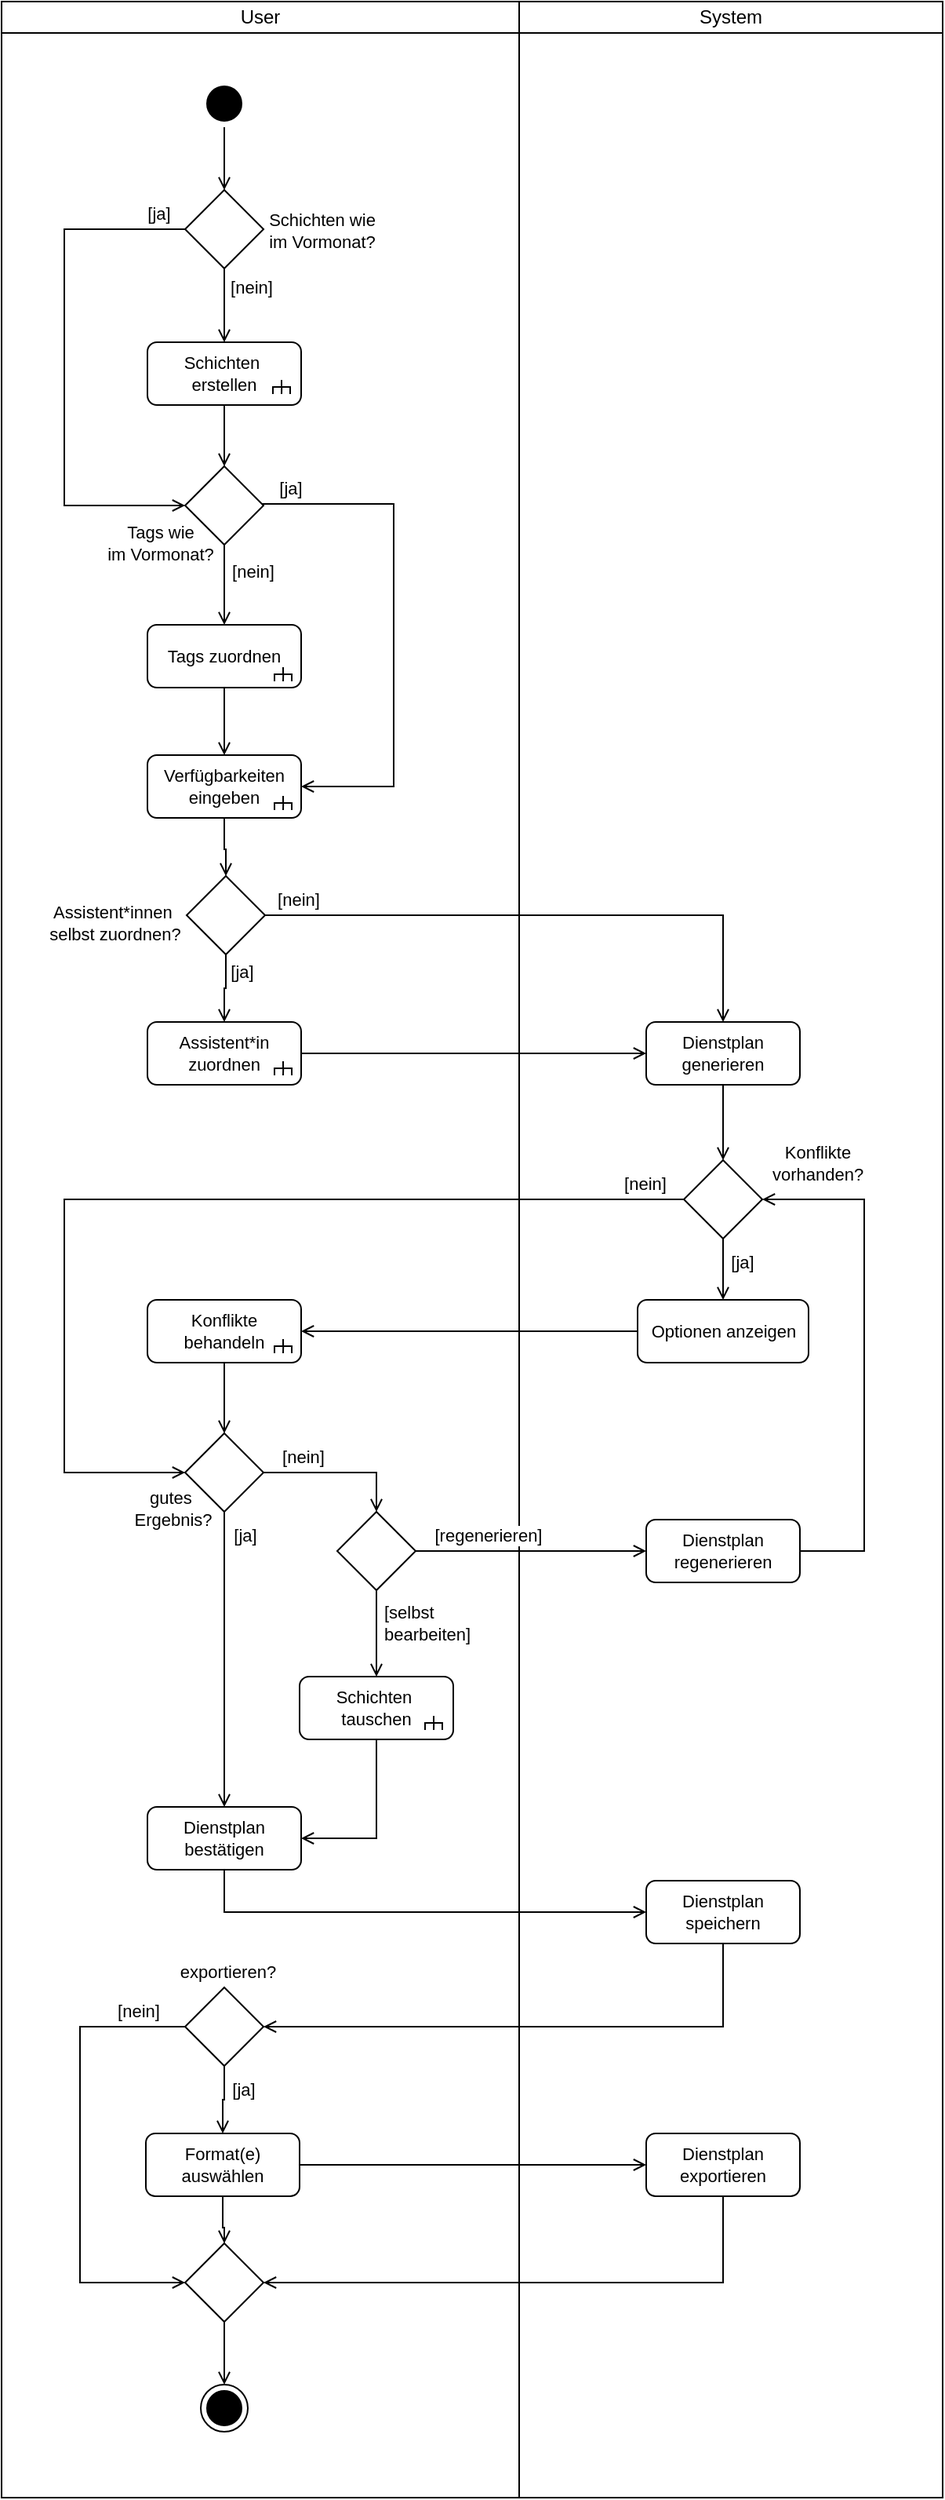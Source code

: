 <mxfile version="24.4.6" type="github">
  <diagram name="Seite-1" id="YVCjGE0m4uUGGsczh6MV">
    <mxGraphModel dx="1247" dy="642" grid="1" gridSize="10" guides="1" tooltips="1" connect="1" arrows="1" fold="1" page="1" pageScale="1" pageWidth="1654" pageHeight="2336" math="0" shadow="0">
      <root>
        <mxCell id="0" />
        <mxCell id="1" parent="0" />
        <mxCell id="pIc5v-TNFkZiDa0ryKYn-6" value="&lt;span style=&quot;font-weight: normal;&quot;&gt;User&lt;/span&gt;" style="swimlane;startSize=20;whiteSpace=wrap;html=1;" parent="1" vertex="1">
          <mxGeometry x="50" y="80" width="330" height="1590" as="geometry" />
        </mxCell>
        <mxCell id="pIc5v-TNFkZiDa0ryKYn-67" value="gutes&amp;nbsp;&lt;div&gt;Ergebnis?&lt;/div&gt;" style="text;html=1;align=center;verticalAlign=middle;resizable=0;points=[];autosize=1;strokeColor=none;fillColor=none;fontFamily=Helvetica;fontSize=11;fontColor=default;labelBackgroundColor=default;" parent="pIc5v-TNFkZiDa0ryKYn-6" vertex="1">
          <mxGeometry x="74" y="940" width="70" height="40" as="geometry" />
        </mxCell>
        <mxCell id="pIc5v-TNFkZiDa0ryKYn-38" value="Tags wie&lt;br&gt;im Vormonat?" style="text;html=1;align=center;verticalAlign=middle;resizable=0;points=[];autosize=1;strokeColor=none;fillColor=none;fontFamily=Helvetica;fontSize=11;fontColor=default;labelBackgroundColor=default;" parent="pIc5v-TNFkZiDa0ryKYn-6" vertex="1">
          <mxGeometry x="56" y="325" width="90" height="40" as="geometry" />
        </mxCell>
        <mxCell id="pIc5v-TNFkZiDa0ryKYn-8" value="" style="ellipse;html=1;shape=startState;fillColor=#000000;strokeColor=#000000;" parent="pIc5v-TNFkZiDa0ryKYn-6" vertex="1">
          <mxGeometry x="127" y="50" width="30" height="30" as="geometry" />
        </mxCell>
        <mxCell id="pIc5v-TNFkZiDa0ryKYn-15" style="edgeStyle=orthogonalEdgeStyle;rounded=0;orthogonalLoop=1;jettySize=auto;html=1;entryX=0.5;entryY=0;entryDx=0;entryDy=0;strokeColor=default;align=center;verticalAlign=middle;fontFamily=Helvetica;fontSize=11;fontColor=default;labelBackgroundColor=default;endArrow=open;endFill=0;" parent="pIc5v-TNFkZiDa0ryKYn-6" source="pIc5v-TNFkZiDa0ryKYn-9" target="pIc5v-TNFkZiDa0ryKYn-13" edge="1">
          <mxGeometry relative="1" as="geometry" />
        </mxCell>
        <mxCell id="pIc5v-TNFkZiDa0ryKYn-9" value="Schichten&amp;nbsp;&lt;div&gt;erstellen&lt;/div&gt;" style="rounded=1;whiteSpace=wrap;html=1;fontSize=11;" parent="pIc5v-TNFkZiDa0ryKYn-6" vertex="1">
          <mxGeometry x="93" y="217" width="98" height="40" as="geometry" />
        </mxCell>
        <mxCell id="pIc5v-TNFkZiDa0ryKYn-12" style="edgeStyle=orthogonalEdgeStyle;rounded=0;orthogonalLoop=1;jettySize=auto;html=1;entryX=0.5;entryY=0;entryDx=0;entryDy=0;endArrow=open;endFill=0;" parent="pIc5v-TNFkZiDa0ryKYn-6" source="pIc5v-TNFkZiDa0ryKYn-10" target="pIc5v-TNFkZiDa0ryKYn-9" edge="1">
          <mxGeometry relative="1" as="geometry" />
        </mxCell>
        <mxCell id="pIc5v-TNFkZiDa0ryKYn-18" style="edgeStyle=orthogonalEdgeStyle;rounded=0;orthogonalLoop=1;jettySize=auto;html=1;entryX=0;entryY=0.5;entryDx=0;entryDy=0;strokeColor=default;align=center;verticalAlign=middle;fontFamily=Helvetica;fontSize=11;fontColor=default;labelBackgroundColor=default;endArrow=open;endFill=0;exitX=0;exitY=0.5;exitDx=0;exitDy=0;" parent="pIc5v-TNFkZiDa0ryKYn-6" source="pIc5v-TNFkZiDa0ryKYn-10" target="pIc5v-TNFkZiDa0ryKYn-13" edge="1">
          <mxGeometry relative="1" as="geometry">
            <Array as="points">
              <mxPoint x="40" y="145" />
              <mxPoint x="40" y="321" />
            </Array>
          </mxGeometry>
        </mxCell>
        <mxCell id="pIc5v-TNFkZiDa0ryKYn-10" value="" style="rhombus;whiteSpace=wrap;html=1;" parent="pIc5v-TNFkZiDa0ryKYn-6" vertex="1">
          <mxGeometry x="117" y="120" width="50" height="50" as="geometry" />
        </mxCell>
        <mxCell id="pIc5v-TNFkZiDa0ryKYn-11" style="edgeStyle=orthogonalEdgeStyle;rounded=0;orthogonalLoop=1;jettySize=auto;html=1;entryX=0.5;entryY=0;entryDx=0;entryDy=0;endArrow=open;endFill=0;" parent="pIc5v-TNFkZiDa0ryKYn-6" source="pIc5v-TNFkZiDa0ryKYn-8" target="pIc5v-TNFkZiDa0ryKYn-10" edge="1">
          <mxGeometry relative="1" as="geometry">
            <mxPoint x="142" y="80" as="sourcePoint" />
            <Array as="points" />
          </mxGeometry>
        </mxCell>
        <mxCell id="pIc5v-TNFkZiDa0ryKYn-16" style="edgeStyle=orthogonalEdgeStyle;rounded=0;orthogonalLoop=1;jettySize=auto;html=1;strokeColor=default;align=center;verticalAlign=middle;fontFamily=Helvetica;fontSize=11;fontColor=default;labelBackgroundColor=default;endArrow=open;endFill=0;" parent="pIc5v-TNFkZiDa0ryKYn-6" source="pIc5v-TNFkZiDa0ryKYn-13" target="pIc5v-TNFkZiDa0ryKYn-14" edge="1">
          <mxGeometry relative="1" as="geometry" />
        </mxCell>
        <mxCell id="pIc5v-TNFkZiDa0ryKYn-27" style="edgeStyle=orthogonalEdgeStyle;rounded=0;orthogonalLoop=1;jettySize=auto;html=1;entryX=1;entryY=0.5;entryDx=0;entryDy=0;strokeColor=default;align=center;verticalAlign=middle;fontFamily=Helvetica;fontSize=11;fontColor=default;labelBackgroundColor=default;endArrow=open;endFill=0;" parent="pIc5v-TNFkZiDa0ryKYn-6" source="pIc5v-TNFkZiDa0ryKYn-13" target="pIc5v-TNFkZiDa0ryKYn-21" edge="1">
          <mxGeometry relative="1" as="geometry">
            <Array as="points">
              <mxPoint x="250" y="320" />
              <mxPoint x="250" y="500" />
            </Array>
          </mxGeometry>
        </mxCell>
        <mxCell id="pIc5v-TNFkZiDa0ryKYn-13" value="" style="rhombus;whiteSpace=wrap;html=1;fontFamily=Helvetica;fontSize=11;fontColor=default;labelBackgroundColor=default;" parent="pIc5v-TNFkZiDa0ryKYn-6" vertex="1">
          <mxGeometry x="117" y="296" width="50" height="50" as="geometry" />
        </mxCell>
        <mxCell id="pIc5v-TNFkZiDa0ryKYn-14" value="Tags zuordnen" style="rounded=1;whiteSpace=wrap;html=1;fontFamily=Helvetica;fontSize=11;fontColor=default;labelBackgroundColor=default;" parent="pIc5v-TNFkZiDa0ryKYn-6" vertex="1">
          <mxGeometry x="93" y="397" width="98" height="40" as="geometry" />
        </mxCell>
        <mxCell id="pIc5v-TNFkZiDa0ryKYn-49" style="edgeStyle=orthogonalEdgeStyle;rounded=0;orthogonalLoop=1;jettySize=auto;html=1;strokeColor=default;align=center;verticalAlign=middle;fontFamily=Helvetica;fontSize=11;fontColor=default;labelBackgroundColor=default;endArrow=open;endFill=0;" parent="pIc5v-TNFkZiDa0ryKYn-6" source="pIc5v-TNFkZiDa0ryKYn-22" target="pIc5v-TNFkZiDa0ryKYn-46" edge="1">
          <mxGeometry relative="1" as="geometry" />
        </mxCell>
        <mxCell id="pIc5v-TNFkZiDa0ryKYn-22" value="" style="rhombus;whiteSpace=wrap;html=1;fontFamily=Helvetica;fontSize=11;fontColor=default;labelBackgroundColor=default;" parent="pIc5v-TNFkZiDa0ryKYn-6" vertex="1">
          <mxGeometry x="118" y="557" width="50" height="50" as="geometry" />
        </mxCell>
        <mxCell id="pIc5v-TNFkZiDa0ryKYn-23" value="" style="edgeStyle=orthogonalEdgeStyle;rounded=0;orthogonalLoop=1;jettySize=auto;html=1;entryX=0.5;entryY=0;entryDx=0;entryDy=0;strokeColor=default;align=center;verticalAlign=middle;fontFamily=Helvetica;fontSize=11;fontColor=default;labelBackgroundColor=default;endArrow=open;endFill=0;" parent="pIc5v-TNFkZiDa0ryKYn-6" source="pIc5v-TNFkZiDa0ryKYn-14" target="pIc5v-TNFkZiDa0ryKYn-21" edge="1">
          <mxGeometry relative="1" as="geometry">
            <mxPoint x="222" y="520" as="sourcePoint" />
            <mxPoint x="222" y="590" as="targetPoint" />
          </mxGeometry>
        </mxCell>
        <mxCell id="pIc5v-TNFkZiDa0ryKYn-24" style="edgeStyle=orthogonalEdgeStyle;rounded=0;orthogonalLoop=1;jettySize=auto;html=1;entryX=0.5;entryY=0;entryDx=0;entryDy=0;strokeColor=default;align=center;verticalAlign=middle;fontFamily=Helvetica;fontSize=11;fontColor=default;labelBackgroundColor=default;endArrow=open;endFill=0;" parent="pIc5v-TNFkZiDa0ryKYn-6" source="pIc5v-TNFkZiDa0ryKYn-21" target="pIc5v-TNFkZiDa0ryKYn-22" edge="1">
          <mxGeometry relative="1" as="geometry" />
        </mxCell>
        <mxCell id="pIc5v-TNFkZiDa0ryKYn-21" value="Verfügbarkeiten eingeben" style="rounded=1;whiteSpace=wrap;html=1;fontFamily=Helvetica;fontSize=11;fontColor=default;labelBackgroundColor=default;" parent="pIc5v-TNFkZiDa0ryKYn-6" vertex="1">
          <mxGeometry x="93" y="480" width="98" height="40" as="geometry" />
        </mxCell>
        <mxCell id="pIc5v-TNFkZiDa0ryKYn-33" style="edgeStyle=orthogonalEdgeStyle;rounded=0;orthogonalLoop=1;jettySize=auto;html=1;entryX=0.5;entryY=0;entryDx=0;entryDy=0;strokeColor=default;align=center;verticalAlign=middle;fontFamily=Helvetica;fontSize=11;fontColor=default;labelBackgroundColor=default;endArrow=open;endFill=0;" parent="pIc5v-TNFkZiDa0ryKYn-6" source="pIc5v-TNFkZiDa0ryKYn-30" target="pIc5v-TNFkZiDa0ryKYn-32" edge="1">
          <mxGeometry relative="1" as="geometry" />
        </mxCell>
        <mxCell id="pIc5v-TNFkZiDa0ryKYn-30" value="Konflikte behandeln" style="rounded=1;whiteSpace=wrap;html=1;fontFamily=Helvetica;fontSize=11;fontColor=default;labelBackgroundColor=default;" parent="pIc5v-TNFkZiDa0ryKYn-6" vertex="1">
          <mxGeometry x="93" y="827" width="98" height="40" as="geometry" />
        </mxCell>
        <mxCell id="pIc5v-TNFkZiDa0ryKYn-76" style="edgeStyle=orthogonalEdgeStyle;rounded=0;orthogonalLoop=1;jettySize=auto;html=1;entryX=0.5;entryY=0;entryDx=0;entryDy=0;strokeColor=default;align=center;verticalAlign=middle;fontFamily=Helvetica;fontSize=11;fontColor=default;labelBackgroundColor=default;endArrow=open;endFill=0;" parent="pIc5v-TNFkZiDa0ryKYn-6" source="pIc5v-TNFkZiDa0ryKYn-32" target="pIc5v-TNFkZiDa0ryKYn-74" edge="1">
          <mxGeometry relative="1" as="geometry" />
        </mxCell>
        <mxCell id="pIc5v-TNFkZiDa0ryKYn-85" style="edgeStyle=orthogonalEdgeStyle;rounded=0;orthogonalLoop=1;jettySize=auto;html=1;strokeColor=default;align=center;verticalAlign=middle;fontFamily=Helvetica;fontSize=11;fontColor=default;labelBackgroundColor=default;endArrow=open;endFill=0;" parent="pIc5v-TNFkZiDa0ryKYn-6" source="pIc5v-TNFkZiDa0ryKYn-32" target="pIc5v-TNFkZiDa0ryKYn-51" edge="1">
          <mxGeometry relative="1" as="geometry" />
        </mxCell>
        <mxCell id="pIc5v-TNFkZiDa0ryKYn-32" value="" style="rhombus;whiteSpace=wrap;html=1;fontFamily=Helvetica;fontSize=11;fontColor=default;labelBackgroundColor=default;" parent="pIc5v-TNFkZiDa0ryKYn-6" vertex="1">
          <mxGeometry x="117" y="912" width="50" height="50" as="geometry" />
        </mxCell>
        <mxCell id="pIc5v-TNFkZiDa0ryKYn-35" value="Schichten wie&lt;br&gt;im Vormonat?" style="text;html=1;align=center;verticalAlign=middle;resizable=0;points=[];autosize=1;strokeColor=none;fillColor=none;fontFamily=Helvetica;fontSize=11;fontColor=default;labelBackgroundColor=default;" parent="pIc5v-TNFkZiDa0ryKYn-6" vertex="1">
          <mxGeometry x="159" y="126" width="90" height="40" as="geometry" />
        </mxCell>
        <mxCell id="pIc5v-TNFkZiDa0ryKYn-36" value="[ja]" style="text;html=1;align=center;verticalAlign=middle;resizable=0;points=[];autosize=1;strokeColor=none;fillColor=none;fontFamily=Helvetica;fontSize=11;fontColor=default;labelBackgroundColor=default;" parent="pIc5v-TNFkZiDa0ryKYn-6" vertex="1">
          <mxGeometry x="80" y="120" width="40" height="30" as="geometry" />
        </mxCell>
        <mxCell id="pIc5v-TNFkZiDa0ryKYn-37" value="[nein]" style="text;html=1;align=center;verticalAlign=middle;resizable=0;points=[];autosize=1;strokeColor=none;fillColor=none;fontFamily=Helvetica;fontSize=11;fontColor=default;labelBackgroundColor=default;" parent="pIc5v-TNFkZiDa0ryKYn-6" vertex="1">
          <mxGeometry x="134" y="167" width="50" height="30" as="geometry" />
        </mxCell>
        <mxCell id="pIc5v-TNFkZiDa0ryKYn-39" value="" style="strokeWidth=1;html=1;shape=mxgraph.flowchart.annotation_2;align=left;labelPosition=right;pointerEvents=1;rotation=90;fontFamily=Helvetica;fontSize=11;fontColor=default;labelBackgroundColor=default;" parent="pIc5v-TNFkZiDa0ryKYn-6" vertex="1">
          <mxGeometry x="174" y="240" width="9" height="11" as="geometry" />
        </mxCell>
        <mxCell id="pIc5v-TNFkZiDa0ryKYn-40" value="" style="endArrow=none;html=1;rounded=0;entryX=0.519;entryY=0.49;entryDx=0;entryDy=0;entryPerimeter=0;exitX=1;exitY=0.5;exitDx=0;exitDy=0;exitPerimeter=0;strokeWidth=1;strokeColor=default;align=center;verticalAlign=middle;fontFamily=Helvetica;fontSize=11;fontColor=default;labelBackgroundColor=default;edgeStyle=orthogonalEdgeStyle;" parent="pIc5v-TNFkZiDa0ryKYn-6" source="pIc5v-TNFkZiDa0ryKYn-39" target="pIc5v-TNFkZiDa0ryKYn-39" edge="1">
          <mxGeometry width="50" height="50" relative="1" as="geometry">
            <mxPoint x="-437" y="331.5" as="sourcePoint" />
            <mxPoint x="-374" y="361.5" as="targetPoint" />
          </mxGeometry>
        </mxCell>
        <mxCell id="pIc5v-TNFkZiDa0ryKYn-41" value="" style="strokeWidth=1;html=1;shape=mxgraph.flowchart.annotation_2;align=left;labelPosition=right;pointerEvents=1;rotation=90;fontFamily=Helvetica;fontSize=11;fontColor=default;labelBackgroundColor=default;" parent="pIc5v-TNFkZiDa0ryKYn-6" vertex="1">
          <mxGeometry x="175" y="423" width="9" height="11" as="geometry" />
        </mxCell>
        <mxCell id="pIc5v-TNFkZiDa0ryKYn-42" value="" style="endArrow=none;html=1;rounded=0;entryX=0.519;entryY=0.49;entryDx=0;entryDy=0;entryPerimeter=0;exitX=1;exitY=0.5;exitDx=0;exitDy=0;exitPerimeter=0;strokeWidth=1;strokeColor=default;align=center;verticalAlign=middle;fontFamily=Helvetica;fontSize=11;fontColor=default;labelBackgroundColor=default;edgeStyle=orthogonalEdgeStyle;" parent="pIc5v-TNFkZiDa0ryKYn-6" source="pIc5v-TNFkZiDa0ryKYn-41" target="pIc5v-TNFkZiDa0ryKYn-41" edge="1">
          <mxGeometry width="50" height="50" relative="1" as="geometry">
            <mxPoint x="-438" y="517.5" as="sourcePoint" />
            <mxPoint x="-375" y="547.5" as="targetPoint" />
          </mxGeometry>
        </mxCell>
        <mxCell id="pIc5v-TNFkZiDa0ryKYn-44" value="" style="strokeWidth=1;html=1;shape=mxgraph.flowchart.annotation_2;align=left;labelPosition=right;pointerEvents=1;rotation=90;fontFamily=Helvetica;fontSize=11;fontColor=default;labelBackgroundColor=default;" parent="pIc5v-TNFkZiDa0ryKYn-6" vertex="1">
          <mxGeometry x="175" y="505" width="9" height="11" as="geometry" />
        </mxCell>
        <mxCell id="pIc5v-TNFkZiDa0ryKYn-45" value="" style="endArrow=none;html=1;rounded=0;entryX=0.519;entryY=0.49;entryDx=0;entryDy=0;entryPerimeter=0;exitX=1;exitY=0.5;exitDx=0;exitDy=0;exitPerimeter=0;strokeWidth=1;strokeColor=default;align=center;verticalAlign=middle;fontFamily=Helvetica;fontSize=11;fontColor=default;labelBackgroundColor=default;edgeStyle=orthogonalEdgeStyle;" parent="pIc5v-TNFkZiDa0ryKYn-6" source="pIc5v-TNFkZiDa0ryKYn-44" target="pIc5v-TNFkZiDa0ryKYn-44" edge="1">
          <mxGeometry width="50" height="50" relative="1" as="geometry">
            <mxPoint x="-438" y="596.5" as="sourcePoint" />
            <mxPoint x="-375" y="626.5" as="targetPoint" />
          </mxGeometry>
        </mxCell>
        <mxCell id="pIc5v-TNFkZiDa0ryKYn-46" value="Assistent*in zuordnen" style="rounded=1;whiteSpace=wrap;html=1;fontFamily=Helvetica;fontSize=11;fontColor=default;labelBackgroundColor=default;" parent="pIc5v-TNFkZiDa0ryKYn-6" vertex="1">
          <mxGeometry x="93" y="650" width="98" height="40" as="geometry" />
        </mxCell>
        <mxCell id="pIc5v-TNFkZiDa0ryKYn-51" value="Dienstplan bestätigen" style="rounded=1;whiteSpace=wrap;html=1;fontFamily=Helvetica;fontSize=11;fontColor=default;labelBackgroundColor=default;" parent="pIc5v-TNFkZiDa0ryKYn-6" vertex="1">
          <mxGeometry x="93" y="1150" width="98" height="40" as="geometry" />
        </mxCell>
        <mxCell id="pIc5v-TNFkZiDa0ryKYn-57" value="" style="strokeWidth=1;html=1;shape=mxgraph.flowchart.annotation_2;align=left;labelPosition=right;pointerEvents=1;rotation=90;fontFamily=Helvetica;fontSize=11;fontColor=default;labelBackgroundColor=default;" parent="pIc5v-TNFkZiDa0ryKYn-6" vertex="1">
          <mxGeometry x="175" y="851" width="9" height="11" as="geometry" />
        </mxCell>
        <mxCell id="pIc5v-TNFkZiDa0ryKYn-58" value="" style="endArrow=none;html=1;rounded=0;entryX=0.519;entryY=0.49;entryDx=0;entryDy=0;entryPerimeter=0;exitX=1;exitY=0.5;exitDx=0;exitDy=0;exitPerimeter=0;strokeWidth=1;strokeColor=default;align=center;verticalAlign=middle;fontFamily=Helvetica;fontSize=11;fontColor=default;labelBackgroundColor=default;edgeStyle=orthogonalEdgeStyle;" parent="pIc5v-TNFkZiDa0ryKYn-6" source="pIc5v-TNFkZiDa0ryKYn-57" target="pIc5v-TNFkZiDa0ryKYn-57" edge="1">
          <mxGeometry width="50" height="50" relative="1" as="geometry">
            <mxPoint x="-438" y="839.5" as="sourcePoint" />
            <mxPoint x="-375" y="869.5" as="targetPoint" />
          </mxGeometry>
        </mxCell>
        <mxCell id="pIc5v-TNFkZiDa0ryKYn-60" value="Assistent*innen&amp;nbsp;&lt;div&gt;selbst zuordnen?&lt;/div&gt;" style="text;html=1;align=center;verticalAlign=middle;resizable=0;points=[];autosize=1;strokeColor=none;fillColor=none;fontFamily=Helvetica;fontSize=11;fontColor=default;labelBackgroundColor=default;" parent="pIc5v-TNFkZiDa0ryKYn-6" vertex="1">
          <mxGeometry x="17" y="567" width="110" height="40" as="geometry" />
        </mxCell>
        <mxCell id="pIc5v-TNFkZiDa0ryKYn-61" value="[ja]" style="text;html=1;align=center;verticalAlign=middle;resizable=0;points=[];autosize=1;strokeColor=none;fillColor=none;fontFamily=Helvetica;fontSize=11;fontColor=default;labelBackgroundColor=default;" parent="pIc5v-TNFkZiDa0ryKYn-6" vertex="1">
          <mxGeometry x="133" y="603" width="40" height="30" as="geometry" />
        </mxCell>
        <mxCell id="pIc5v-TNFkZiDa0ryKYn-62" value="[nein]" style="text;html=1;align=center;verticalAlign=middle;resizable=0;points=[];autosize=1;strokeColor=none;fillColor=none;fontFamily=Helvetica;fontSize=11;fontColor=default;labelBackgroundColor=default;" parent="pIc5v-TNFkZiDa0ryKYn-6" vertex="1">
          <mxGeometry x="164" y="557" width="50" height="30" as="geometry" />
        </mxCell>
        <mxCell id="pIc5v-TNFkZiDa0ryKYn-63" value="[ja]" style="text;html=1;align=center;verticalAlign=middle;resizable=0;points=[];autosize=1;strokeColor=none;fillColor=none;fontFamily=Helvetica;fontSize=11;fontColor=default;labelBackgroundColor=default;" parent="pIc5v-TNFkZiDa0ryKYn-6" vertex="1">
          <mxGeometry x="164" y="295" width="40" height="30" as="geometry" />
        </mxCell>
        <mxCell id="pIc5v-TNFkZiDa0ryKYn-64" value="[nein]" style="text;html=1;align=center;verticalAlign=middle;resizable=0;points=[];autosize=1;strokeColor=none;fillColor=none;fontFamily=Helvetica;fontSize=11;fontColor=default;labelBackgroundColor=default;" parent="pIc5v-TNFkZiDa0ryKYn-6" vertex="1">
          <mxGeometry x="135" y="348" width="50" height="30" as="geometry" />
        </mxCell>
        <mxCell id="pIc5v-TNFkZiDa0ryKYn-68" value="[ja]" style="text;html=1;align=center;verticalAlign=middle;resizable=0;points=[];autosize=1;strokeColor=none;fillColor=none;fontFamily=Helvetica;fontSize=11;fontColor=default;labelBackgroundColor=default;" parent="pIc5v-TNFkZiDa0ryKYn-6" vertex="1">
          <mxGeometry x="135" y="962" width="40" height="30" as="geometry" />
        </mxCell>
        <mxCell id="pIc5v-TNFkZiDa0ryKYn-69" value="[nein]" style="text;html=1;align=center;verticalAlign=middle;resizable=0;points=[];autosize=1;strokeColor=none;fillColor=none;fontFamily=Helvetica;fontSize=11;fontColor=default;labelBackgroundColor=default;" parent="pIc5v-TNFkZiDa0ryKYn-6" vertex="1">
          <mxGeometry x="167" y="912" width="50" height="30" as="geometry" />
        </mxCell>
        <mxCell id="pIc5v-TNFkZiDa0ryKYn-92" style="edgeStyle=orthogonalEdgeStyle;rounded=0;orthogonalLoop=1;jettySize=auto;html=1;entryX=0.5;entryY=0;entryDx=0;entryDy=0;strokeColor=default;align=center;verticalAlign=middle;fontFamily=Helvetica;fontSize=11;fontColor=default;labelBackgroundColor=default;endArrow=open;endFill=0;" parent="pIc5v-TNFkZiDa0ryKYn-6" source="pIc5v-TNFkZiDa0ryKYn-72" target="pIc5v-TNFkZiDa0ryKYn-91" edge="1">
          <mxGeometry relative="1" as="geometry" />
        </mxCell>
        <mxCell id="pIc5v-TNFkZiDa0ryKYn-102" style="edgeStyle=orthogonalEdgeStyle;rounded=0;orthogonalLoop=1;jettySize=auto;html=1;entryX=0;entryY=0.5;entryDx=0;entryDy=0;strokeColor=default;align=center;verticalAlign=middle;fontFamily=Helvetica;fontSize=11;fontColor=default;labelBackgroundColor=default;endArrow=open;endFill=0;" parent="pIc5v-TNFkZiDa0ryKYn-6" source="pIc5v-TNFkZiDa0ryKYn-72" target="pIc5v-TNFkZiDa0ryKYn-95" edge="1">
          <mxGeometry relative="1" as="geometry">
            <Array as="points">
              <mxPoint x="50" y="1290" />
              <mxPoint x="50" y="1453" />
            </Array>
          </mxGeometry>
        </mxCell>
        <mxCell id="pIc5v-TNFkZiDa0ryKYn-72" value="" style="rhombus;whiteSpace=wrap;html=1;fontFamily=Helvetica;fontSize=11;fontColor=default;labelBackgroundColor=default;" parent="pIc5v-TNFkZiDa0ryKYn-6" vertex="1">
          <mxGeometry x="117" y="1265" width="50" height="50" as="geometry" />
        </mxCell>
        <mxCell id="pIc5v-TNFkZiDa0ryKYn-77" style="edgeStyle=orthogonalEdgeStyle;rounded=0;orthogonalLoop=1;jettySize=auto;html=1;entryX=0.5;entryY=0;entryDx=0;entryDy=0;strokeColor=default;align=center;verticalAlign=middle;fontFamily=Helvetica;fontSize=11;fontColor=default;labelBackgroundColor=default;endArrow=open;endFill=0;" parent="pIc5v-TNFkZiDa0ryKYn-6" source="pIc5v-TNFkZiDa0ryKYn-74" target="pIc5v-TNFkZiDa0ryKYn-75" edge="1">
          <mxGeometry relative="1" as="geometry" />
        </mxCell>
        <mxCell id="pIc5v-TNFkZiDa0ryKYn-74" value="" style="rhombus;whiteSpace=wrap;html=1;fontFamily=Helvetica;fontSize=11;fontColor=default;labelBackgroundColor=default;" parent="pIc5v-TNFkZiDa0ryKYn-6" vertex="1">
          <mxGeometry x="214" y="962" width="50" height="50" as="geometry" />
        </mxCell>
        <mxCell id="pIc5v-TNFkZiDa0ryKYn-86" style="edgeStyle=orthogonalEdgeStyle;rounded=0;orthogonalLoop=1;jettySize=auto;html=1;entryX=1;entryY=0.5;entryDx=0;entryDy=0;strokeColor=default;align=center;verticalAlign=middle;fontFamily=Helvetica;fontSize=11;fontColor=default;labelBackgroundColor=default;endArrow=open;endFill=0;" parent="pIc5v-TNFkZiDa0ryKYn-6" source="pIc5v-TNFkZiDa0ryKYn-75" target="pIc5v-TNFkZiDa0ryKYn-51" edge="1">
          <mxGeometry relative="1" as="geometry" />
        </mxCell>
        <mxCell id="pIc5v-TNFkZiDa0ryKYn-75" value="Schichten&amp;nbsp;&lt;div&gt;tauschen&lt;/div&gt;" style="rounded=1;whiteSpace=wrap;html=1;fontFamily=Helvetica;fontSize=11;fontColor=default;labelBackgroundColor=default;" parent="pIc5v-TNFkZiDa0ryKYn-6" vertex="1">
          <mxGeometry x="190" y="1067" width="98" height="40" as="geometry" />
        </mxCell>
        <mxCell id="pIc5v-TNFkZiDa0ryKYn-79" value="" style="strokeWidth=1;html=1;shape=mxgraph.flowchart.annotation_2;align=left;labelPosition=right;pointerEvents=1;rotation=90;fontFamily=Helvetica;fontSize=11;fontColor=default;labelBackgroundColor=default;" parent="pIc5v-TNFkZiDa0ryKYn-6" vertex="1">
          <mxGeometry x="271" y="1091" width="9" height="11" as="geometry" />
        </mxCell>
        <mxCell id="pIc5v-TNFkZiDa0ryKYn-80" value="" style="endArrow=none;html=1;rounded=0;entryX=0.519;entryY=0.49;entryDx=0;entryDy=0;entryPerimeter=0;exitX=1;exitY=0.5;exitDx=0;exitDy=0;exitPerimeter=0;strokeWidth=1;strokeColor=default;align=center;verticalAlign=middle;fontFamily=Helvetica;fontSize=11;fontColor=default;labelBackgroundColor=default;edgeStyle=orthogonalEdgeStyle;" parent="pIc5v-TNFkZiDa0ryKYn-6" source="pIc5v-TNFkZiDa0ryKYn-79" target="pIc5v-TNFkZiDa0ryKYn-79" edge="1">
          <mxGeometry width="50" height="50" relative="1" as="geometry">
            <mxPoint x="-358" y="1236.5" as="sourcePoint" />
            <mxPoint x="-295" y="1266.5" as="targetPoint" />
          </mxGeometry>
        </mxCell>
        <mxCell id="pIc5v-TNFkZiDa0ryKYn-89" value="[selbst&amp;nbsp;&lt;div&gt;bearbeiten]&lt;/div&gt;" style="text;html=1;align=left;verticalAlign=middle;resizable=0;points=[];autosize=1;strokeColor=none;fillColor=none;fontFamily=Helvetica;fontSize=11;fontColor=default;labelBackgroundColor=default;" parent="pIc5v-TNFkZiDa0ryKYn-6" vertex="1">
          <mxGeometry x="241.5" y="1013" width="80" height="40" as="geometry" />
        </mxCell>
        <mxCell id="pIc5v-TNFkZiDa0ryKYn-96" style="edgeStyle=orthogonalEdgeStyle;rounded=0;orthogonalLoop=1;jettySize=auto;html=1;strokeColor=default;align=center;verticalAlign=middle;fontFamily=Helvetica;fontSize=11;fontColor=default;labelBackgroundColor=default;endArrow=open;endFill=0;" parent="pIc5v-TNFkZiDa0ryKYn-6" source="pIc5v-TNFkZiDa0ryKYn-91" target="pIc5v-TNFkZiDa0ryKYn-95" edge="1">
          <mxGeometry relative="1" as="geometry" />
        </mxCell>
        <mxCell id="pIc5v-TNFkZiDa0ryKYn-91" value="Format(e) auswählen" style="rounded=1;whiteSpace=wrap;html=1;fontFamily=Helvetica;fontSize=11;fontColor=default;labelBackgroundColor=default;" parent="pIc5v-TNFkZiDa0ryKYn-6" vertex="1">
          <mxGeometry x="92" y="1358" width="98" height="40" as="geometry" />
        </mxCell>
        <mxCell id="pIc5v-TNFkZiDa0ryKYn-99" style="edgeStyle=orthogonalEdgeStyle;rounded=0;orthogonalLoop=1;jettySize=auto;html=1;entryX=0.5;entryY=0;entryDx=0;entryDy=0;strokeColor=default;align=center;verticalAlign=middle;fontFamily=Helvetica;fontSize=11;fontColor=default;labelBackgroundColor=default;endArrow=open;endFill=0;" parent="pIc5v-TNFkZiDa0ryKYn-6" source="pIc5v-TNFkZiDa0ryKYn-95" target="pIc5v-TNFkZiDa0ryKYn-98" edge="1">
          <mxGeometry relative="1" as="geometry" />
        </mxCell>
        <mxCell id="pIc5v-TNFkZiDa0ryKYn-95" value="" style="rhombus;whiteSpace=wrap;html=1;fontFamily=Helvetica;fontSize=11;fontColor=default;labelBackgroundColor=default;" parent="pIc5v-TNFkZiDa0ryKYn-6" vertex="1">
          <mxGeometry x="117" y="1428" width="50" height="50" as="geometry" />
        </mxCell>
        <mxCell id="pIc5v-TNFkZiDa0ryKYn-98" value="" style="ellipse;html=1;shape=endState;fillColor=#000000;strokeColor=#000000;fontFamily=Helvetica;fontSize=11;fontColor=default;labelBackgroundColor=default;" parent="pIc5v-TNFkZiDa0ryKYn-6" vertex="1">
          <mxGeometry x="127" y="1518" width="30" height="30" as="geometry" />
        </mxCell>
        <mxCell id="pIc5v-TNFkZiDa0ryKYn-100" value="exportieren?" style="text;html=1;align=center;verticalAlign=middle;resizable=0;points=[];autosize=1;strokeColor=none;fillColor=none;fontFamily=Helvetica;fontSize=11;fontColor=default;labelBackgroundColor=default;" parent="pIc5v-TNFkZiDa0ryKYn-6" vertex="1">
          <mxGeometry x="104" y="1240" width="80" height="30" as="geometry" />
        </mxCell>
        <mxCell id="pIc5v-TNFkZiDa0ryKYn-101" value="[ja]" style="text;html=1;align=center;verticalAlign=middle;resizable=0;points=[];autosize=1;strokeColor=none;fillColor=none;fontFamily=Helvetica;fontSize=11;fontColor=default;labelBackgroundColor=default;" parent="pIc5v-TNFkZiDa0ryKYn-6" vertex="1">
          <mxGeometry x="134" y="1315" width="40" height="30" as="geometry" />
        </mxCell>
        <mxCell id="pIc5v-TNFkZiDa0ryKYn-103" value="[nein]" style="text;html=1;align=center;verticalAlign=middle;resizable=0;points=[];autosize=1;strokeColor=none;fillColor=none;fontFamily=Helvetica;fontSize=11;fontColor=default;labelBackgroundColor=default;" parent="pIc5v-TNFkZiDa0ryKYn-6" vertex="1">
          <mxGeometry x="62" y="1265" width="50" height="30" as="geometry" />
        </mxCell>
        <mxCell id="pIc5v-TNFkZiDa0ryKYn-7" value="&lt;span style=&quot;font-weight: normal;&quot;&gt;System&lt;/span&gt;" style="swimlane;startSize=20;whiteSpace=wrap;html=1;" parent="1" vertex="1">
          <mxGeometry x="380" y="80" width="270" height="1590" as="geometry" />
        </mxCell>
        <mxCell id="pIc5v-TNFkZiDa0ryKYn-29" style="edgeStyle=orthogonalEdgeStyle;rounded=0;orthogonalLoop=1;jettySize=auto;html=1;entryX=0.5;entryY=0;entryDx=0;entryDy=0;strokeColor=default;align=center;verticalAlign=middle;fontFamily=Helvetica;fontSize=11;fontColor=default;labelBackgroundColor=default;endArrow=open;endFill=0;" parent="pIc5v-TNFkZiDa0ryKYn-7" source="pIc5v-TNFkZiDa0ryKYn-25" target="pIc5v-TNFkZiDa0ryKYn-28" edge="1">
          <mxGeometry relative="1" as="geometry" />
        </mxCell>
        <mxCell id="pIc5v-TNFkZiDa0ryKYn-25" value="Dienstplan generieren" style="rounded=1;whiteSpace=wrap;html=1;fontFamily=Helvetica;fontSize=11;fontColor=default;labelBackgroundColor=default;" parent="pIc5v-TNFkZiDa0ryKYn-7" vertex="1">
          <mxGeometry x="81" y="650" width="98" height="40" as="geometry" />
        </mxCell>
        <mxCell id="pIc5v-TNFkZiDa0ryKYn-82" style="edgeStyle=orthogonalEdgeStyle;rounded=0;orthogonalLoop=1;jettySize=auto;html=1;entryX=0.5;entryY=0;entryDx=0;entryDy=0;strokeColor=default;align=center;verticalAlign=middle;fontFamily=Helvetica;fontSize=11;fontColor=default;labelBackgroundColor=default;endArrow=open;endFill=0;" parent="pIc5v-TNFkZiDa0ryKYn-7" source="pIc5v-TNFkZiDa0ryKYn-28" target="pIc5v-TNFkZiDa0ryKYn-81" edge="1">
          <mxGeometry relative="1" as="geometry" />
        </mxCell>
        <mxCell id="pIc5v-TNFkZiDa0ryKYn-28" value="" style="rhombus;whiteSpace=wrap;html=1;fontFamily=Helvetica;fontSize=11;fontColor=default;labelBackgroundColor=default;" parent="pIc5v-TNFkZiDa0ryKYn-7" vertex="1">
          <mxGeometry x="105" y="738" width="50" height="50" as="geometry" />
        </mxCell>
        <mxCell id="pIc5v-TNFkZiDa0ryKYn-54" style="edgeStyle=orthogonalEdgeStyle;rounded=0;orthogonalLoop=1;jettySize=auto;html=1;entryX=1;entryY=0.5;entryDx=0;entryDy=0;strokeColor=default;align=center;verticalAlign=middle;fontFamily=Helvetica;fontSize=11;fontColor=default;labelBackgroundColor=default;endArrow=open;endFill=0;exitX=1;exitY=0.5;exitDx=0;exitDy=0;" parent="pIc5v-TNFkZiDa0ryKYn-7" source="pIc5v-TNFkZiDa0ryKYn-53" target="pIc5v-TNFkZiDa0ryKYn-28" edge="1">
          <mxGeometry relative="1" as="geometry">
            <Array as="points">
              <mxPoint x="220" y="987" />
              <mxPoint x="220" y="763" />
            </Array>
          </mxGeometry>
        </mxCell>
        <mxCell id="pIc5v-TNFkZiDa0ryKYn-53" value="Dienstplan regenerieren" style="rounded=1;whiteSpace=wrap;html=1;fontFamily=Helvetica;fontSize=11;fontColor=default;labelBackgroundColor=default;" parent="pIc5v-TNFkZiDa0ryKYn-7" vertex="1">
          <mxGeometry x="81" y="967" width="98" height="40" as="geometry" />
        </mxCell>
        <mxCell id="pIc5v-TNFkZiDa0ryKYn-56" value="Konflikte&lt;div&gt;vorhanden?&lt;/div&gt;" style="text;html=1;align=center;verticalAlign=middle;resizable=0;points=[];autosize=1;strokeColor=none;fillColor=none;fontFamily=Helvetica;fontSize=11;fontColor=default;labelBackgroundColor=default;" parent="pIc5v-TNFkZiDa0ryKYn-7" vertex="1">
          <mxGeometry x="150" y="720" width="80" height="40" as="geometry" />
        </mxCell>
        <mxCell id="pIc5v-TNFkZiDa0ryKYn-65" value="[ja]" style="text;html=1;align=center;verticalAlign=middle;resizable=0;points=[];autosize=1;strokeColor=none;fillColor=none;fontFamily=Helvetica;fontSize=11;fontColor=default;labelBackgroundColor=default;" parent="pIc5v-TNFkZiDa0ryKYn-7" vertex="1">
          <mxGeometry x="122" y="788" width="40" height="30" as="geometry" />
        </mxCell>
        <mxCell id="pIc5v-TNFkZiDa0ryKYn-70" value="Dienstplan speichern" style="rounded=1;whiteSpace=wrap;html=1;fontFamily=Helvetica;fontSize=11;fontColor=default;labelBackgroundColor=default;" parent="pIc5v-TNFkZiDa0ryKYn-7" vertex="1">
          <mxGeometry x="81" y="1197" width="98" height="40" as="geometry" />
        </mxCell>
        <mxCell id="pIc5v-TNFkZiDa0ryKYn-81" value="Optionen anzeigen" style="rounded=1;whiteSpace=wrap;html=1;fontFamily=Helvetica;fontSize=11;fontColor=default;labelBackgroundColor=default;" parent="pIc5v-TNFkZiDa0ryKYn-7" vertex="1">
          <mxGeometry x="75.5" y="827" width="109" height="40" as="geometry" />
        </mxCell>
        <mxCell id="pIc5v-TNFkZiDa0ryKYn-66" value="[nein]" style="text;html=1;align=center;verticalAlign=middle;resizable=0;points=[];autosize=1;strokeColor=none;fillColor=none;fontFamily=Helvetica;fontSize=11;fontColor=default;labelBackgroundColor=default;" parent="pIc5v-TNFkZiDa0ryKYn-7" vertex="1">
          <mxGeometry x="55" y="738" width="50" height="30" as="geometry" />
        </mxCell>
        <mxCell id="pIc5v-TNFkZiDa0ryKYn-90" value="[regenerieren]" style="text;html=1;align=center;verticalAlign=middle;resizable=0;points=[];autosize=1;strokeColor=none;fillColor=none;fontFamily=Helvetica;fontSize=11;fontColor=default;labelBackgroundColor=default;" parent="pIc5v-TNFkZiDa0ryKYn-7" vertex="1">
          <mxGeometry x="-65" y="962" width="90" height="30" as="geometry" />
        </mxCell>
        <mxCell id="pIc5v-TNFkZiDa0ryKYn-93" value="Dienstplan exportieren" style="rounded=1;whiteSpace=wrap;html=1;fontFamily=Helvetica;fontSize=11;fontColor=default;labelBackgroundColor=default;" parent="pIc5v-TNFkZiDa0ryKYn-7" vertex="1">
          <mxGeometry x="81" y="1358" width="98" height="40" as="geometry" />
        </mxCell>
        <mxCell id="pIc5v-TNFkZiDa0ryKYn-26" style="edgeStyle=orthogonalEdgeStyle;rounded=0;orthogonalLoop=1;jettySize=auto;html=1;strokeColor=default;align=center;verticalAlign=middle;fontFamily=Helvetica;fontSize=11;fontColor=default;labelBackgroundColor=default;endArrow=open;endFill=0;" parent="1" source="pIc5v-TNFkZiDa0ryKYn-22" target="pIc5v-TNFkZiDa0ryKYn-25" edge="1">
          <mxGeometry relative="1" as="geometry" />
        </mxCell>
        <mxCell id="pIc5v-TNFkZiDa0ryKYn-47" value="" style="strokeWidth=1;html=1;shape=mxgraph.flowchart.annotation_2;align=left;labelPosition=right;pointerEvents=1;rotation=90;fontFamily=Helvetica;fontSize=11;fontColor=default;labelBackgroundColor=default;" parent="1" vertex="1">
          <mxGeometry x="225" y="754" width="9" height="11" as="geometry" />
        </mxCell>
        <mxCell id="pIc5v-TNFkZiDa0ryKYn-48" value="" style="endArrow=none;html=1;rounded=0;entryX=0.519;entryY=0.49;entryDx=0;entryDy=0;entryPerimeter=0;exitX=1;exitY=0.5;exitDx=0;exitDy=0;exitPerimeter=0;strokeWidth=1;strokeColor=default;align=center;verticalAlign=middle;fontFamily=Helvetica;fontSize=11;fontColor=default;labelBackgroundColor=default;edgeStyle=orthogonalEdgeStyle;" parent="1" source="pIc5v-TNFkZiDa0ryKYn-47" target="pIc5v-TNFkZiDa0ryKYn-47" edge="1">
          <mxGeometry width="50" height="50" relative="1" as="geometry">
            <mxPoint x="-348" y="855.5" as="sourcePoint" />
            <mxPoint x="-285" y="885.5" as="targetPoint" />
          </mxGeometry>
        </mxCell>
        <mxCell id="pIc5v-TNFkZiDa0ryKYn-50" style="edgeStyle=orthogonalEdgeStyle;rounded=0;orthogonalLoop=1;jettySize=auto;html=1;entryX=0;entryY=0.5;entryDx=0;entryDy=0;strokeColor=default;align=center;verticalAlign=middle;fontFamily=Helvetica;fontSize=11;fontColor=default;labelBackgroundColor=default;endArrow=open;endFill=0;" parent="1" source="pIc5v-TNFkZiDa0ryKYn-46" target="pIc5v-TNFkZiDa0ryKYn-25" edge="1">
          <mxGeometry relative="1" as="geometry" />
        </mxCell>
        <mxCell id="pIc5v-TNFkZiDa0ryKYn-73" style="edgeStyle=orthogonalEdgeStyle;rounded=0;orthogonalLoop=1;jettySize=auto;html=1;entryX=1;entryY=0.5;entryDx=0;entryDy=0;strokeColor=default;align=center;verticalAlign=middle;fontFamily=Helvetica;fontSize=11;fontColor=default;labelBackgroundColor=default;endArrow=open;endFill=0;exitX=0.5;exitY=1;exitDx=0;exitDy=0;" parent="1" source="pIc5v-TNFkZiDa0ryKYn-70" target="pIc5v-TNFkZiDa0ryKYn-72" edge="1">
          <mxGeometry relative="1" as="geometry">
            <mxPoint x="510" y="1325" as="sourcePoint" />
            <Array as="points">
              <mxPoint x="510" y="1370" />
            </Array>
          </mxGeometry>
        </mxCell>
        <mxCell id="pIc5v-TNFkZiDa0ryKYn-78" style="edgeStyle=orthogonalEdgeStyle;rounded=0;orthogonalLoop=1;jettySize=auto;html=1;entryX=0;entryY=0.5;entryDx=0;entryDy=0;strokeColor=default;align=center;verticalAlign=middle;fontFamily=Helvetica;fontSize=11;fontColor=default;labelBackgroundColor=default;endArrow=open;endFill=0;" parent="1" source="pIc5v-TNFkZiDa0ryKYn-74" target="pIc5v-TNFkZiDa0ryKYn-53" edge="1">
          <mxGeometry relative="1" as="geometry" />
        </mxCell>
        <mxCell id="pIc5v-TNFkZiDa0ryKYn-83" style="edgeStyle=orthogonalEdgeStyle;rounded=0;orthogonalLoop=1;jettySize=auto;html=1;entryX=1;entryY=0.5;entryDx=0;entryDy=0;strokeColor=default;align=center;verticalAlign=middle;fontFamily=Helvetica;fontSize=11;fontColor=default;labelBackgroundColor=default;endArrow=open;endFill=0;" parent="1" source="pIc5v-TNFkZiDa0ryKYn-81" target="pIc5v-TNFkZiDa0ryKYn-30" edge="1">
          <mxGeometry relative="1" as="geometry" />
        </mxCell>
        <mxCell id="pIc5v-TNFkZiDa0ryKYn-87" style="edgeStyle=orthogonalEdgeStyle;rounded=0;orthogonalLoop=1;jettySize=auto;html=1;entryX=0;entryY=0.5;entryDx=0;entryDy=0;strokeColor=default;align=center;verticalAlign=middle;fontFamily=Helvetica;fontSize=11;fontColor=default;labelBackgroundColor=default;endArrow=open;endFill=0;" parent="1" source="pIc5v-TNFkZiDa0ryKYn-28" target="pIc5v-TNFkZiDa0ryKYn-32" edge="1">
          <mxGeometry relative="1" as="geometry">
            <Array as="points">
              <mxPoint x="90" y="843" />
              <mxPoint x="90" y="1017" />
            </Array>
          </mxGeometry>
        </mxCell>
        <mxCell id="pIc5v-TNFkZiDa0ryKYn-88" style="edgeStyle=orthogonalEdgeStyle;rounded=0;orthogonalLoop=1;jettySize=auto;html=1;entryX=0;entryY=0.5;entryDx=0;entryDy=0;strokeColor=default;align=center;verticalAlign=middle;fontFamily=Helvetica;fontSize=11;fontColor=default;labelBackgroundColor=default;endArrow=open;endFill=0;exitX=0.5;exitY=1;exitDx=0;exitDy=0;" parent="1" source="pIc5v-TNFkZiDa0ryKYn-51" target="pIc5v-TNFkZiDa0ryKYn-70" edge="1">
          <mxGeometry relative="1" as="geometry">
            <Array as="points">
              <mxPoint x="192" y="1297" />
            </Array>
          </mxGeometry>
        </mxCell>
        <mxCell id="pIc5v-TNFkZiDa0ryKYn-94" style="edgeStyle=orthogonalEdgeStyle;rounded=0;orthogonalLoop=1;jettySize=auto;html=1;entryX=0;entryY=0.5;entryDx=0;entryDy=0;strokeColor=default;align=center;verticalAlign=middle;fontFamily=Helvetica;fontSize=11;fontColor=default;labelBackgroundColor=default;endArrow=open;endFill=0;" parent="1" source="pIc5v-TNFkZiDa0ryKYn-91" target="pIc5v-TNFkZiDa0ryKYn-93" edge="1">
          <mxGeometry relative="1" as="geometry" />
        </mxCell>
        <mxCell id="pIc5v-TNFkZiDa0ryKYn-97" style="edgeStyle=orthogonalEdgeStyle;rounded=0;orthogonalLoop=1;jettySize=auto;html=1;entryX=1;entryY=0.5;entryDx=0;entryDy=0;strokeColor=default;align=center;verticalAlign=middle;fontFamily=Helvetica;fontSize=11;fontColor=default;labelBackgroundColor=default;endArrow=open;endFill=0;" parent="1" source="pIc5v-TNFkZiDa0ryKYn-93" target="pIc5v-TNFkZiDa0ryKYn-95" edge="1">
          <mxGeometry relative="1" as="geometry">
            <Array as="points">
              <mxPoint x="510" y="1533" />
            </Array>
          </mxGeometry>
        </mxCell>
      </root>
    </mxGraphModel>
  </diagram>
</mxfile>
